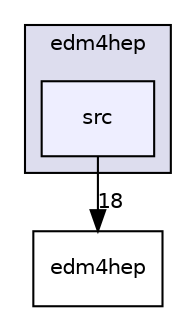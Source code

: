 digraph "edm4hep/src" {
  compound=true
  node [ fontsize="10", fontname="Helvetica"];
  edge [ labelfontsize="10", labelfontname="Helvetica"];
  subgraph clusterdir_7c2dadd765163befbbc4727e730bbb11 {
    graph [ bgcolor="#ddddee", pencolor="black", label="edm4hep" fontname="Helvetica", fontsize="10", URL="dir_7c2dadd765163befbbc4727e730bbb11.html"]
  dir_d894b7eb299f065c921f35cdff21845e [shape=box, label="src", style="filled", fillcolor="#eeeeff", pencolor="black", URL="dir_d894b7eb299f065c921f35cdff21845e.html"];
  }
  dir_66485340c4f1b38636181abec4fec826 [shape=box label="edm4hep" URL="dir_66485340c4f1b38636181abec4fec826.html"];
  dir_d894b7eb299f065c921f35cdff21845e->dir_66485340c4f1b38636181abec4fec826 [headlabel="18", labeldistance=1.5 headhref="dir_000009_000008.html"];
}
